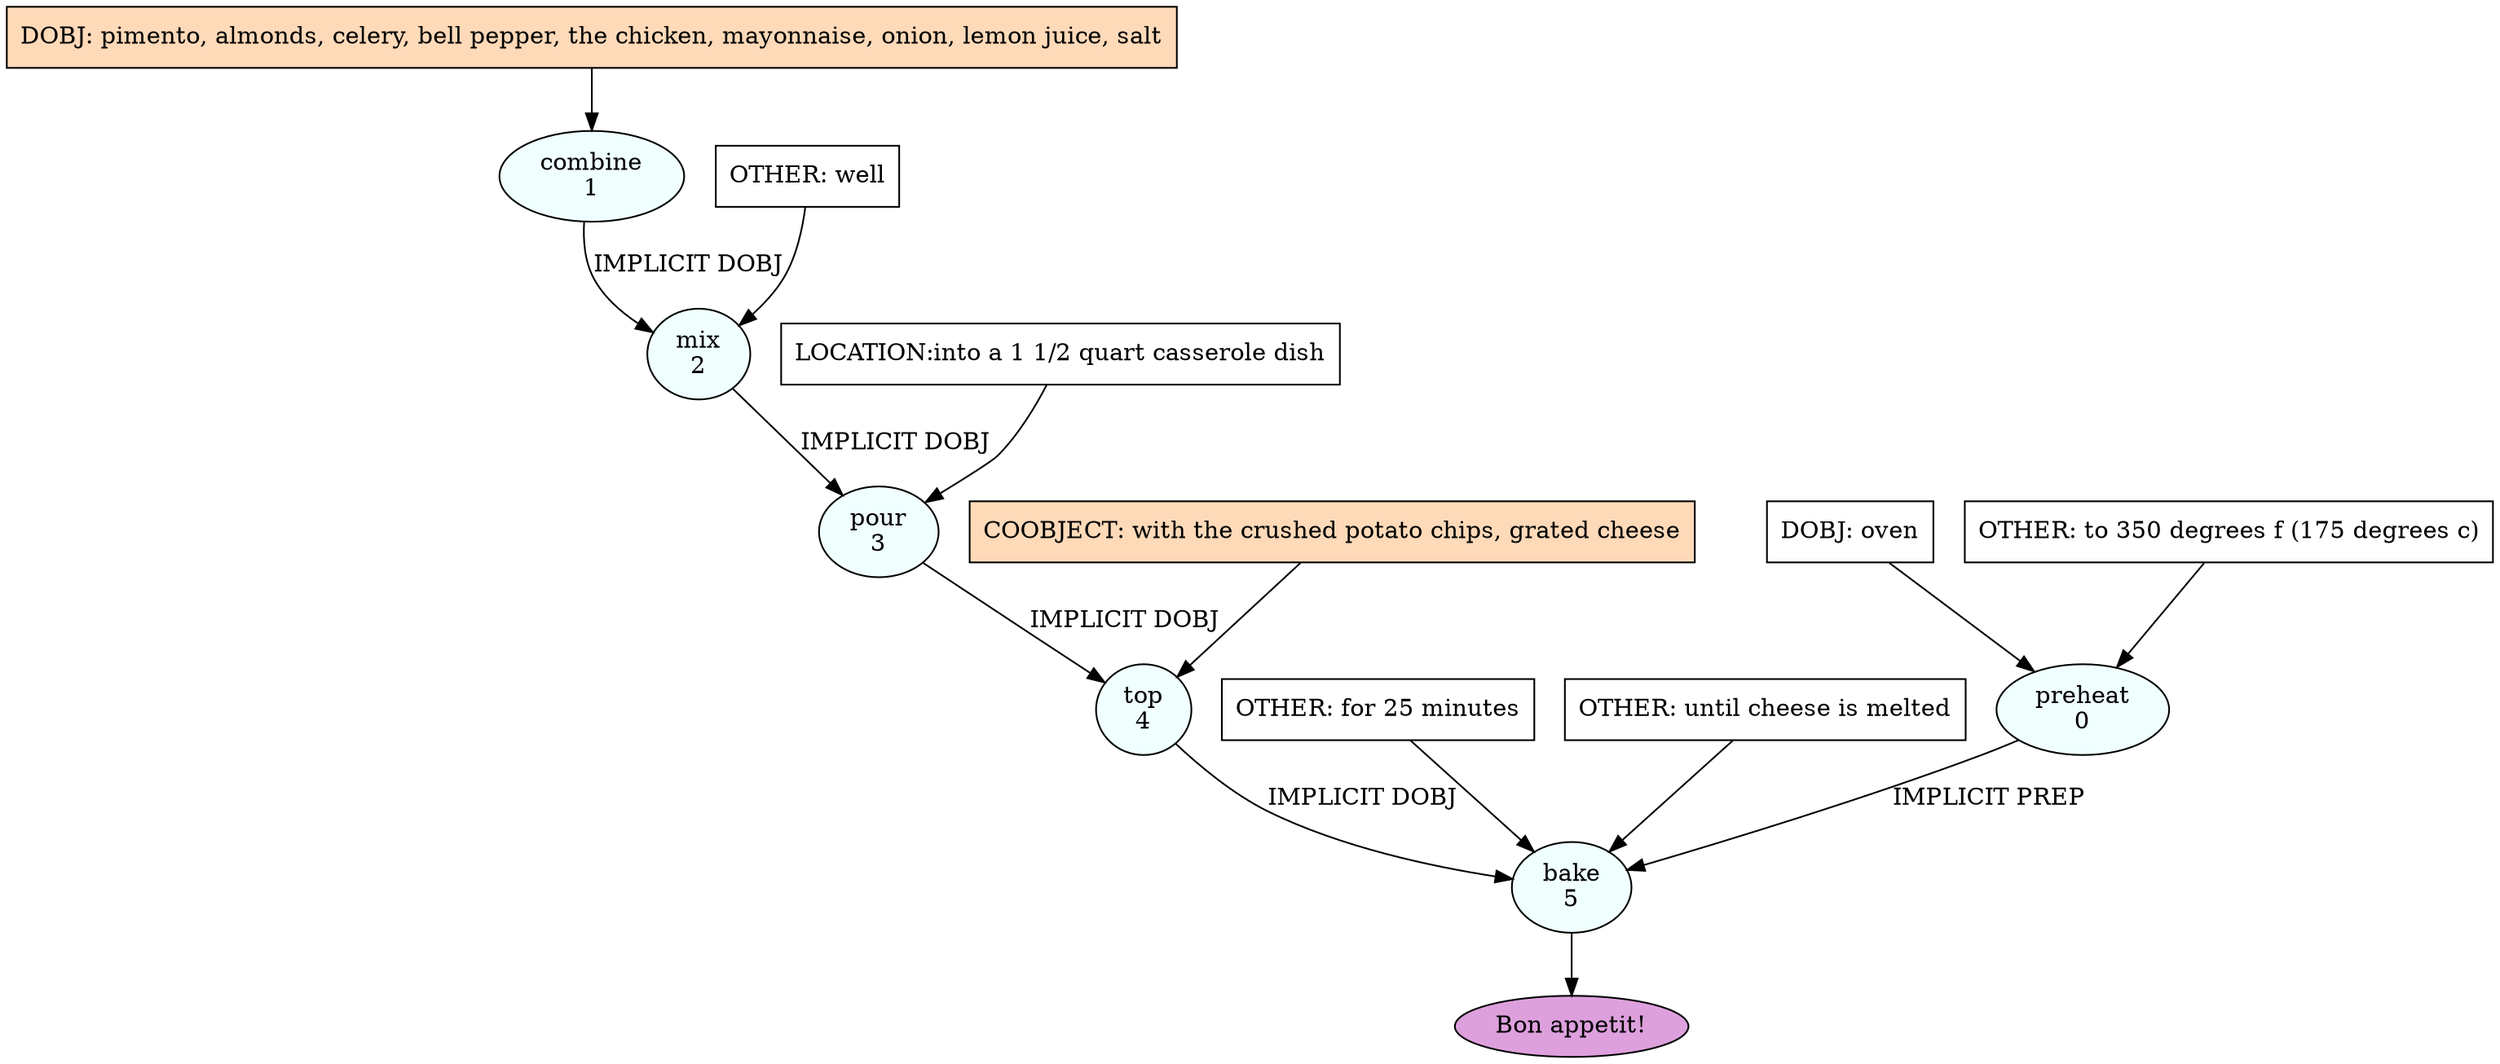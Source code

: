 digraph recipe {
E0[label="preheat
0", shape=oval, style=filled, fillcolor=azure]
E1[label="combine
1", shape=oval, style=filled, fillcolor=azure]
E2[label="mix
2", shape=oval, style=filled, fillcolor=azure]
E3[label="pour
3", shape=oval, style=filled, fillcolor=azure]
E4[label="top
4", shape=oval, style=filled, fillcolor=azure]
E5[label="bake
5", shape=oval, style=filled, fillcolor=azure]
D0[label="DOBJ: oven", shape=box, style=filled, fillcolor=white]
D0 -> E0
O0_0[label="OTHER: to 350 degrees f (175 degrees c)", shape=box, style=filled, fillcolor=white]
O0_0 -> E0
D1[label="DOBJ: pimento, almonds, celery, bell pepper, the chicken, mayonnaise, onion, lemon juice, salt", shape=box, style=filled, fillcolor=peachpuff]
D1 -> E1
E1 -> E2 [label="IMPLICIT DOBJ"]
O2_0_0[label="OTHER: well", shape=box, style=filled, fillcolor=white]
O2_0_0 -> E2
E2 -> E3 [label="IMPLICIT DOBJ"]
P3_0_0[label="LOCATION:into a 1 1/2 quart casserole dish", shape=box, style=filled, fillcolor=white]
P3_0_0 -> E3
E3 -> E4 [label="IMPLICIT DOBJ"]
P4_0_ing[label="COOBJECT: with the crushed potato chips, grated cheese", shape=box, style=filled, fillcolor=peachpuff]
P4_0_ing -> E4
E4 -> E5 [label="IMPLICIT DOBJ"]
E0 -> E5 [label="IMPLICIT PREP"]
O5_0_0[label="OTHER: for 25 minutes", shape=box, style=filled, fillcolor=white]
O5_0_0 -> E5
O5_1_0[label="OTHER: until cheese is melted", shape=box, style=filled, fillcolor=white]
O5_1_0 -> E5
EOR[label="Bon appetit!", shape=oval, style=filled, fillcolor=plum]
E5 -> EOR
}
